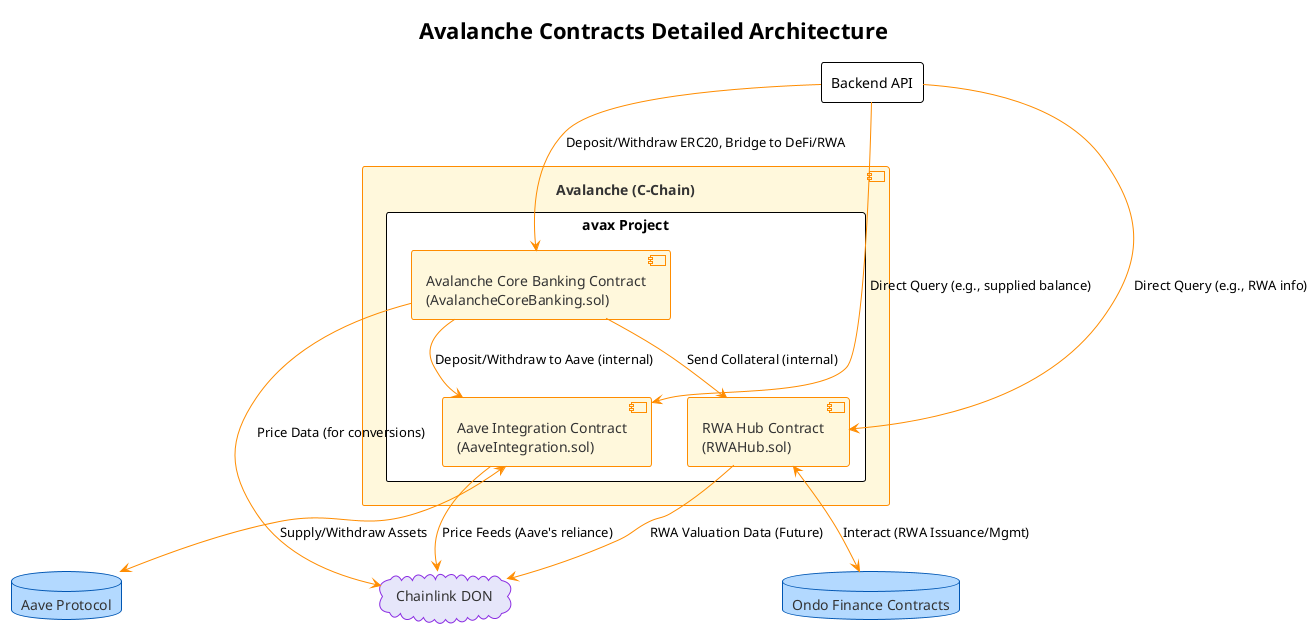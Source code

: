 @startuml
!theme plain

skinparam component {
  BorderColor #FF8C00
  BackgroundColor #FFF8DC
  ArrowColor #FF8C00
  FontColor #333
  FontSize 14
}
skinparam database {
  BorderColor #0056B3
  BackgroundColor #B3D9FF
  ArrowColor #0056B3
  FontColor #333
  FontSize 14
}
skinparam cloud {
  BorderColor #8A2BE2
  BackgroundColor #E6E6FA
  ArrowColor #8A2BE2
  FontColor #333
  FontSize 14
}

title Avalanche Contracts Detailed Architecture

component "Avalanche (C-Chain)" as avalanche_c_chain {
  rectangle "avax Project" as avax_project {
    component "Avalanche Core Banking Contract\n(AvalancheCoreBanking.sol)" as avax_core_banking
    component "Aave Integration Contract\n(AaveIntegration.sol)" as avax_aave_integration
    component "RWA Hub Contract\n(RWAHub.sol)" as avax_rwa_hub
  }
}

database "Aave Protocol" as aave_protocol
database "Ondo Finance Contracts" as ondo_finance
cloud "Chainlink DON" as chainlink_don
rectangle "Backend API" as backend_api

' Internal Avalanche Contract Interactions
avax_core_banking --> avax_aave_integration : Deposit/Withdraw to Aave (internal)
avax_core_banking --> avax_rwa_hub : Send Collateral (internal)

' Interactions with external protocols
avax_aave_integration <--> aave_protocol : Supply/Withdraw Assets
avax_rwa_hub <--> ondo_finance : Interact (RWA Issuance/Mgmt)

' Interactions with external layers
backend_api --> avax_core_banking : Deposit/Withdraw ERC20, Bridge to DeFi/RWA
backend_api --> avax_aave_integration : Direct Query (e.g., supplied balance)
backend_api --> avax_rwa_hub : Direct Query (e.g., RWA info)

avax_core_banking --> chainlink_don : Price Data (for conversions)
avax_aave_integration --> chainlink_don : Price Feeds (Aave's reliance)
avax_rwa_hub --> chainlink_don : RWA Valuation Data (Future)

@enduml
